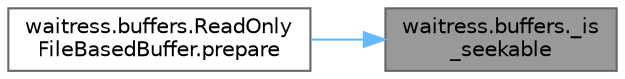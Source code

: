 digraph "waitress.buffers._is_seekable"
{
 // LATEX_PDF_SIZE
  bgcolor="transparent";
  edge [fontname=Helvetica,fontsize=10,labelfontname=Helvetica,labelfontsize=10];
  node [fontname=Helvetica,fontsize=10,shape=box,height=0.2,width=0.4];
  rankdir="RL";
  Node1 [id="Node000001",label="waitress.buffers._is\l_seekable",height=0.2,width=0.4,color="gray40", fillcolor="grey60", style="filled", fontcolor="black",tooltip=" "];
  Node1 -> Node2 [id="edge1_Node000001_Node000002",dir="back",color="steelblue1",style="solid",tooltip=" "];
  Node2 [id="Node000002",label="waitress.buffers.ReadOnly\lFileBasedBuffer.prepare",height=0.2,width=0.4,color="grey40", fillcolor="white", style="filled",URL="$classwaitress_1_1buffers_1_1_read_only_file_based_buffer.html#a8b318532422bdede0b8cfccb8e06dd68",tooltip=" "];
}
